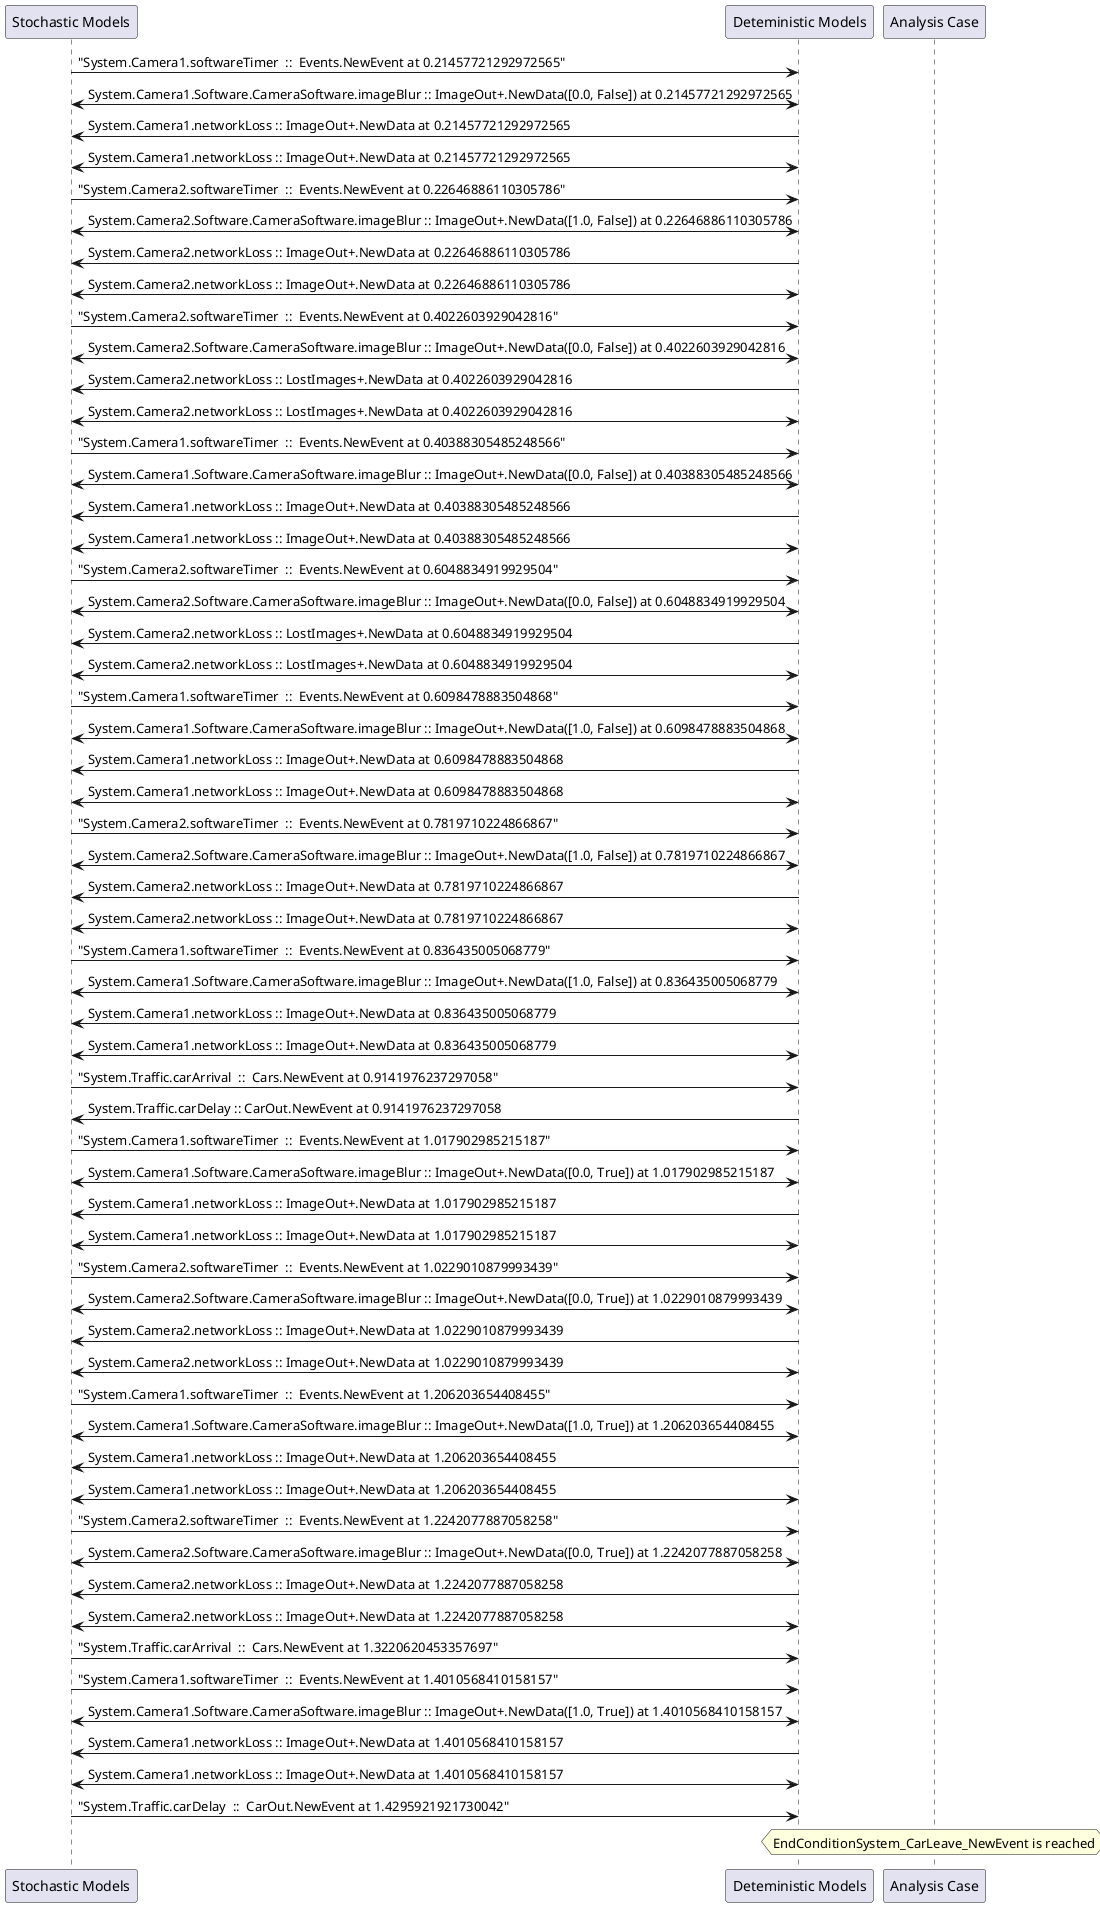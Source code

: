 
	@startuml
	participant "Stochastic Models" as stochmodel
	participant "Deteministic Models" as detmodel
	participant "Analysis Case" as analysis
	{12739_stop} stochmodel -> detmodel : "System.Camera1.softwareTimer  ::  Events.NewEvent at 0.21457721292972565"
detmodel <-> stochmodel : System.Camera1.Software.CameraSoftware.imageBlur :: ImageOut+.NewData([0.0, False]) at 0.21457721292972565
detmodel -> stochmodel : System.Camera1.networkLoss :: ImageOut+.NewData at 0.21457721292972565
detmodel <-> stochmodel : System.Camera1.networkLoss :: ImageOut+.NewData at 0.21457721292972565
{12754_stop} stochmodel -> detmodel : "System.Camera2.softwareTimer  ::  Events.NewEvent at 0.22646886110305786"
detmodel <-> stochmodel : System.Camera2.Software.CameraSoftware.imageBlur :: ImageOut+.NewData([1.0, False]) at 0.22646886110305786
detmodel -> stochmodel : System.Camera2.networkLoss :: ImageOut+.NewData at 0.22646886110305786
detmodel <-> stochmodel : System.Camera2.networkLoss :: ImageOut+.NewData at 0.22646886110305786
{12755_stop} stochmodel -> detmodel : "System.Camera2.softwareTimer  ::  Events.NewEvent at 0.4022603929042816"
detmodel <-> stochmodel : System.Camera2.Software.CameraSoftware.imageBlur :: ImageOut+.NewData([0.0, False]) at 0.4022603929042816
detmodel -> stochmodel : System.Camera2.networkLoss :: LostImages+.NewData at 0.4022603929042816
detmodel <-> stochmodel : System.Camera2.networkLoss :: LostImages+.NewData at 0.4022603929042816
{12740_stop} stochmodel -> detmodel : "System.Camera1.softwareTimer  ::  Events.NewEvent at 0.40388305485248566"
detmodel <-> stochmodel : System.Camera1.Software.CameraSoftware.imageBlur :: ImageOut+.NewData([0.0, False]) at 0.40388305485248566
detmodel -> stochmodel : System.Camera1.networkLoss :: ImageOut+.NewData at 0.40388305485248566
detmodel <-> stochmodel : System.Camera1.networkLoss :: ImageOut+.NewData at 0.40388305485248566
{12756_stop} stochmodel -> detmodel : "System.Camera2.softwareTimer  ::  Events.NewEvent at 0.6048834919929504"
detmodel <-> stochmodel : System.Camera2.Software.CameraSoftware.imageBlur :: ImageOut+.NewData([0.0, False]) at 0.6048834919929504
detmodel -> stochmodel : System.Camera2.networkLoss :: LostImages+.NewData at 0.6048834919929504
detmodel <-> stochmodel : System.Camera2.networkLoss :: LostImages+.NewData at 0.6048834919929504
{12741_stop} stochmodel -> detmodel : "System.Camera1.softwareTimer  ::  Events.NewEvent at 0.6098478883504868"
detmodel <-> stochmodel : System.Camera1.Software.CameraSoftware.imageBlur :: ImageOut+.NewData([1.0, False]) at 0.6098478883504868
detmodel -> stochmodel : System.Camera1.networkLoss :: ImageOut+.NewData at 0.6098478883504868
detmodel <-> stochmodel : System.Camera1.networkLoss :: ImageOut+.NewData at 0.6098478883504868
{12757_stop} stochmodel -> detmodel : "System.Camera2.softwareTimer  ::  Events.NewEvent at 0.7819710224866867"
detmodel <-> stochmodel : System.Camera2.Software.CameraSoftware.imageBlur :: ImageOut+.NewData([1.0, False]) at 0.7819710224866867
detmodel -> stochmodel : System.Camera2.networkLoss :: ImageOut+.NewData at 0.7819710224866867
detmodel <-> stochmodel : System.Camera2.networkLoss :: ImageOut+.NewData at 0.7819710224866867
{12742_stop} stochmodel -> detmodel : "System.Camera1.softwareTimer  ::  Events.NewEvent at 0.836435005068779"
detmodel <-> stochmodel : System.Camera1.Software.CameraSoftware.imageBlur :: ImageOut+.NewData([1.0, False]) at 0.836435005068779
detmodel -> stochmodel : System.Camera1.networkLoss :: ImageOut+.NewData at 0.836435005068779
detmodel <-> stochmodel : System.Camera1.networkLoss :: ImageOut+.NewData at 0.836435005068779
{12770_stop} stochmodel -> detmodel : "System.Traffic.carArrival  ::  Cars.NewEvent at 0.9141976237297058"
{12778_start} detmodel -> stochmodel : System.Traffic.carDelay :: CarOut.NewEvent at 0.9141976237297058
{12743_stop} stochmodel -> detmodel : "System.Camera1.softwareTimer  ::  Events.NewEvent at 1.017902985215187"
detmodel <-> stochmodel : System.Camera1.Software.CameraSoftware.imageBlur :: ImageOut+.NewData([0.0, True]) at 1.017902985215187
detmodel -> stochmodel : System.Camera1.networkLoss :: ImageOut+.NewData at 1.017902985215187
detmodel <-> stochmodel : System.Camera1.networkLoss :: ImageOut+.NewData at 1.017902985215187
{12758_stop} stochmodel -> detmodel : "System.Camera2.softwareTimer  ::  Events.NewEvent at 1.0229010879993439"
detmodel <-> stochmodel : System.Camera2.Software.CameraSoftware.imageBlur :: ImageOut+.NewData([0.0, True]) at 1.0229010879993439
detmodel -> stochmodel : System.Camera2.networkLoss :: ImageOut+.NewData at 1.0229010879993439
detmodel <-> stochmodel : System.Camera2.networkLoss :: ImageOut+.NewData at 1.0229010879993439
{12744_stop} stochmodel -> detmodel : "System.Camera1.softwareTimer  ::  Events.NewEvent at 1.206203654408455"
detmodel <-> stochmodel : System.Camera1.Software.CameraSoftware.imageBlur :: ImageOut+.NewData([1.0, True]) at 1.206203654408455
detmodel -> stochmodel : System.Camera1.networkLoss :: ImageOut+.NewData at 1.206203654408455
detmodel <-> stochmodel : System.Camera1.networkLoss :: ImageOut+.NewData at 1.206203654408455
{12759_stop} stochmodel -> detmodel : "System.Camera2.softwareTimer  ::  Events.NewEvent at 1.2242077887058258"
detmodel <-> stochmodel : System.Camera2.Software.CameraSoftware.imageBlur :: ImageOut+.NewData([0.0, True]) at 1.2242077887058258
detmodel -> stochmodel : System.Camera2.networkLoss :: ImageOut+.NewData at 1.2242077887058258
detmodel <-> stochmodel : System.Camera2.networkLoss :: ImageOut+.NewData at 1.2242077887058258
{12771_stop} stochmodel -> detmodel : "System.Traffic.carArrival  ::  Cars.NewEvent at 1.3220620453357697"
{12745_stop} stochmodel -> detmodel : "System.Camera1.softwareTimer  ::  Events.NewEvent at 1.4010568410158157"
detmodel <-> stochmodel : System.Camera1.Software.CameraSoftware.imageBlur :: ImageOut+.NewData([1.0, True]) at 1.4010568410158157
detmodel -> stochmodel : System.Camera1.networkLoss :: ImageOut+.NewData at 1.4010568410158157
detmodel <-> stochmodel : System.Camera1.networkLoss :: ImageOut+.NewData at 1.4010568410158157
{12778_stop} stochmodel -> detmodel : "System.Traffic.carDelay  ::  CarOut.NewEvent at 1.4295921921730042"
{12778_start} <-> {12778_stop} : delay
hnote over analysis 
EndConditionSystem_CarLeave_NewEvent is reached
endnote
@enduml